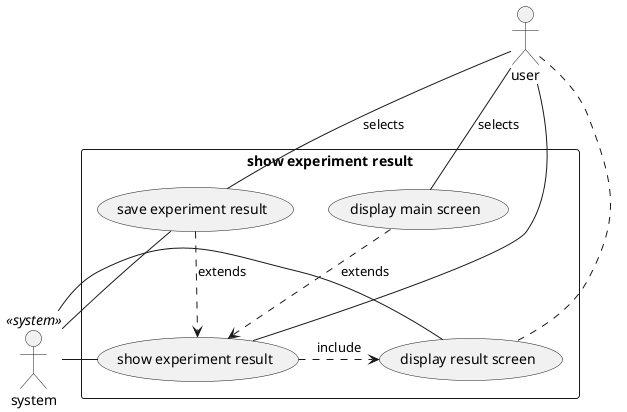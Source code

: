 @startuml

'left to right direction
skinparam packageStyle rectangle

actor user
actor system <<system>>

rectangle "show experiment result" {

	(show experiment result) as (main)
	(display result screen) as (displayScreen)
	(save experiment result) as (save)
	(display main screen) as (displayMain)

  (displayMain) ..> (main) : extends
  system - (main)
  (main) .> (displayScreen) : include
  system - (displayScreen)
  user - (save) : selects
  (save) - system
  user -down- (displayMain) : selects
  user . (displayScreen)
  user -- (main)
  (save) ..> (main) : extends


}

@enduml